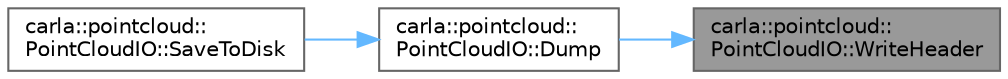digraph "carla::pointcloud::PointCloudIO::WriteHeader"
{
 // INTERACTIVE_SVG=YES
 // LATEX_PDF_SIZE
  bgcolor="transparent";
  edge [fontname=Helvetica,fontsize=10,labelfontname=Helvetica,labelfontsize=10];
  node [fontname=Helvetica,fontsize=10,shape=box,height=0.2,width=0.4];
  rankdir="RL";
  Node1 [id="Node000001",label="carla::pointcloud::\lPointCloudIO::WriteHeader",height=0.2,width=0.4,color="gray40", fillcolor="grey60", style="filled", fontcolor="black",tooltip=" "];
  Node1 -> Node2 [id="edge1_Node000001_Node000002",dir="back",color="steelblue1",style="solid",tooltip=" "];
  Node2 [id="Node000002",label="carla::pointcloud::\lPointCloudIO::Dump",height=0.2,width=0.4,color="grey40", fillcolor="white", style="filled",URL="$d2/d02/classcarla_1_1pointcloud_1_1PointCloudIO.html#acdb01caa32e20e3f6169cd72d6f68837",tooltip=" "];
  Node2 -> Node3 [id="edge2_Node000002_Node000003",dir="back",color="steelblue1",style="solid",tooltip=" "];
  Node3 [id="Node000003",label="carla::pointcloud::\lPointCloudIO::SaveToDisk",height=0.2,width=0.4,color="grey40", fillcolor="white", style="filled",URL="$d2/d02/classcarla_1_1pointcloud_1_1PointCloudIO.html#a569d8510921fd4a9e41308feb3ae6350",tooltip=" "];
}

